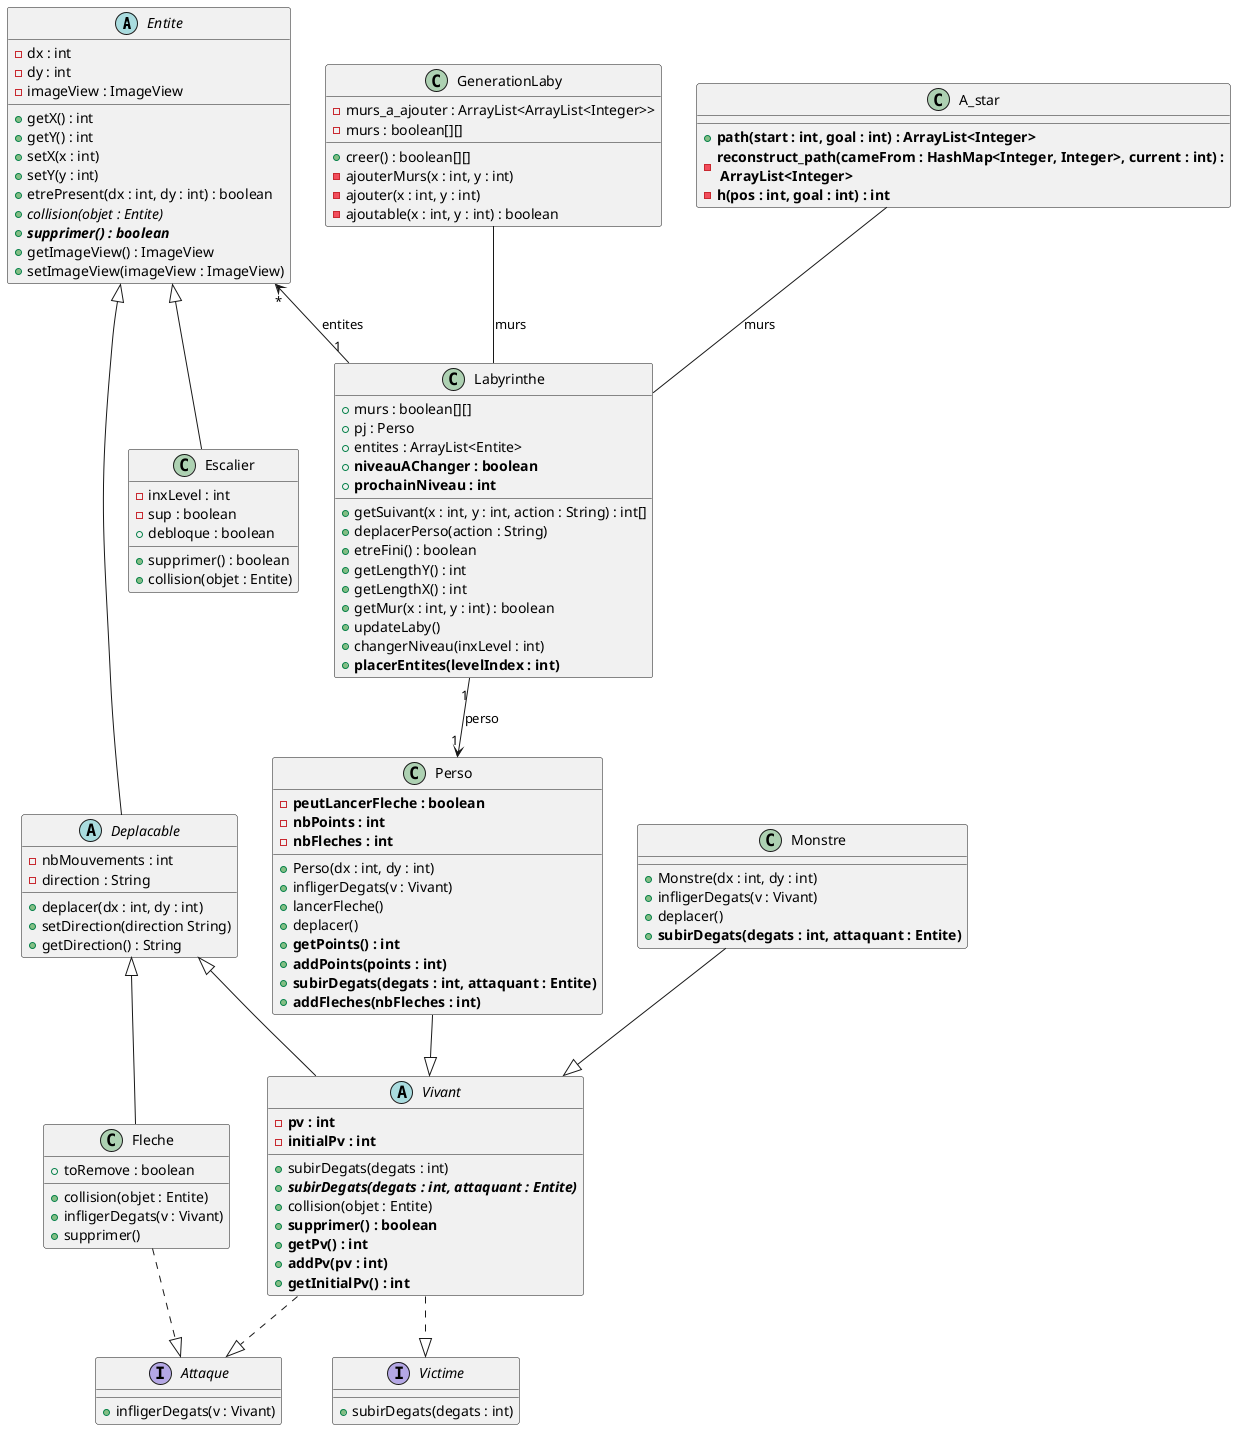 @startuml

abstract class Entite{
-dx : int
-dy : int
-imageView : ImageView
+getX() : int
+getY() : int
+setX(x : int)
+setY(y : int)
+etrePresent(dx : int, dy : int) : boolean
+{abstract}collision(objet : Entite)
+<b>{abstract}supprimer() : boolean</b>
+getImageView() : ImageView
+setImageView(imageView : ImageView)
}

abstract class Deplacable{
-nbMouvements : int
-direction : String
+deplacer(dx : int, dy : int)
+setDirection(direction String)
+getDirection() : String
}

class Perso{
-<b>peutLancerFleche : boolean</b>
-<b>nbPoints : int</b>
-<b>nbFleches : int</b>
+Perso(dx : int, dy : int)
+infligerDegats(v : Vivant)
+lancerFleche()
+deplacer()
+<b>getPoints() : int</b>
+<b>addPoints(points : int)</b>
+<b>subirDegats(degats : int, attaquant : Entite)</b>
+<b>addFleches(nbFleches : int)</b>
}

class Monstre{
+Monstre(dx : int, dy : int)
+infligerDegats(v : Vivant)
+deplacer()
+<b>subirDegats(degats : int, attaquant : Entite)</b>
}

abstract class Vivant{
-<b>pv : int</b>
-<b>initialPv : int</b>
+subirDegats(degats : int)
+<b>{abstract}subirDegats(degats : int, attaquant : Entite)</b>
+collision(objet : Entite)
+<b>supprimer() : boolean</b>
+<b>getPv() : int</b>
+<b>addPv(pv : int)</b>
+<b>getInitialPv() : int</b>
}

interface Victime {
+subirDegats(degats : int)
}

interface Attaque {
+infligerDegats(v : Vivant)
}

class Fleche {
+toRemove : boolean
+collision(objet : Entite)
+infligerDegats(v : Vivant)
+supprimer()
}

class Escalier{
-inxLevel : int
-sup : boolean
+debloque : boolean
+supprimer() : boolean
+collision(objet : Entite)
}

class Labyrinthe{
+murs : boolean[][]
+pj : Perso
+entites : ArrayList<Entite>
+<b>niveauAChanger : boolean</b>
+<b>prochainNiveau : int</b>
+getSuivant(x : int, y : int, action : String) : int[]
+deplacerPerso(action : String)
+etreFini() : boolean
+getLengthY() : int
+getLengthX() : int
+getMur(x : int, y : int) : boolean
+updateLaby()
+changerNiveau(inxLevel : int)
+<b>placerEntites(levelIndex : int)</b>
}

class GenerationLaby {
-murs_a_ajouter : ArrayList<ArrayList<Integer>>
-murs : boolean[][]
+creer() : boolean[][]
-ajouterMurs(x : int, y : int)
-ajouter(x : int, y : int)
-ajoutable(x : int, y : int) : boolean
}

class A_star{
+<b>path(start : int, goal : int) : ArrayList<Integer></b>
-<b>reconstruct_path(cameFrom : HashMap<Integer, Integer>, current : int) :</b>\n <b>ArrayList<Integer></b>
-<b>h(pos : int, goal : int) : int</b>
}

Entite <|-- Deplacable
Deplacable <|-- Fleche
Deplacable <|-- Vivant
Perso --|> Vivant
Monstre --|> Vivant
Vivant ..|> Victime
Vivant ..|> Attaque
Fleche ..|> Attaque
Entite <|-- Escalier
Entite "*" <-- "1" Labyrinthe : entites
Labyrinthe "1" --> "1" Perso : perso
GenerationLaby -- Labyrinthe : murs
A_star -- Labyrinthe : murs
@enduml